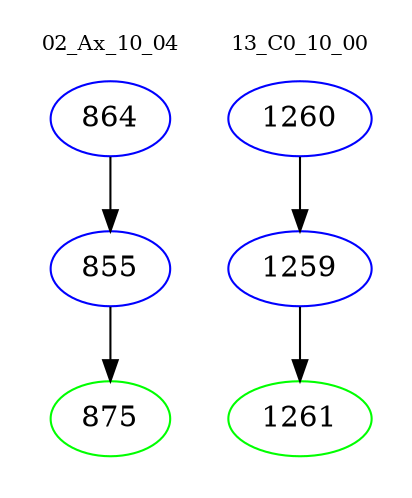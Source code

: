 digraph{
subgraph cluster_0 {
color = white
label = "02_Ax_10_04";
fontsize=10;
T0_864 [label="864", color="blue"]
T0_864 -> T0_855 [color="black"]
T0_855 [label="855", color="blue"]
T0_855 -> T0_875 [color="black"]
T0_875 [label="875", color="green"]
}
subgraph cluster_1 {
color = white
label = "13_C0_10_00";
fontsize=10;
T1_1260 [label="1260", color="blue"]
T1_1260 -> T1_1259 [color="black"]
T1_1259 [label="1259", color="blue"]
T1_1259 -> T1_1261 [color="black"]
T1_1261 [label="1261", color="green"]
}
}
